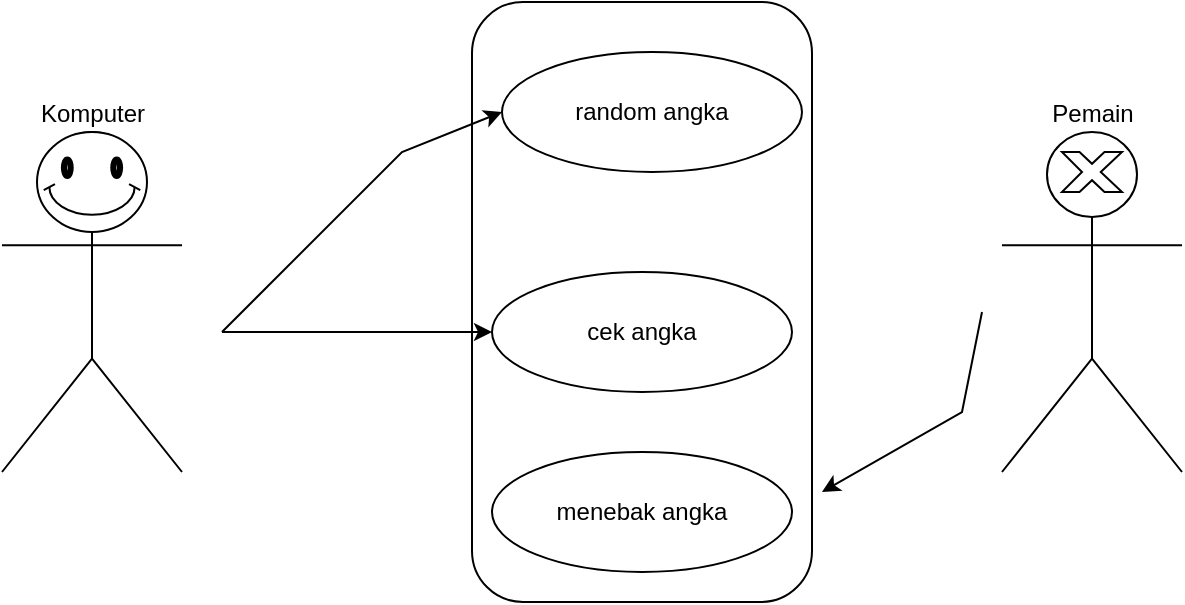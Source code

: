 <mxfile version="21.6.9" type="github">
  <diagram name="Halaman-1" id="Z-mgHJ2GwXwVUau4aLhQ">
    <mxGraphModel dx="954" dy="1779" grid="1" gridSize="10" guides="1" tooltips="1" connect="1" arrows="1" fold="1" page="1" pageScale="1" pageWidth="827" pageHeight="1169" math="0" shadow="0">
      <root>
        <mxCell id="0" />
        <mxCell id="1" parent="0" />
        <mxCell id="cIAWvBb19HQm7ArmtUBd-36" value="" style="rounded=1;whiteSpace=wrap;html=1;rotation=90;verticalAlign=bottom;" parent="1" vertex="1">
          <mxGeometry x="240" y="-360" width="300" height="170" as="geometry" />
        </mxCell>
        <mxCell id="cIAWvBb19HQm7ArmtUBd-16" value="Komputer" style="shape=umlActor;verticalLabelPosition=top;verticalAlign=bottom;html=1;outlineConnect=0;fontStyle=0;textDirection=ltr;labelPosition=center;align=center;fontColor=default;" parent="1" vertex="1">
          <mxGeometry x="70" y="-360" width="90" height="170" as="geometry" />
        </mxCell>
        <mxCell id="cIAWvBb19HQm7ArmtUBd-19" value="" style="endArrow=classic;html=1;rounded=0;entryX=0;entryY=0.5;entryDx=0;entryDy=0;" parent="1" target="cIAWvBb19HQm7ArmtUBd-21" edge="1">
          <mxGeometry width="50" height="50" relative="1" as="geometry">
            <mxPoint x="180" y="-260" as="sourcePoint" />
            <mxPoint x="300" y="-360" as="targetPoint" />
            <Array as="points">
              <mxPoint x="270" y="-350" />
            </Array>
          </mxGeometry>
        </mxCell>
        <mxCell id="cIAWvBb19HQm7ArmtUBd-20" value="" style="endArrow=classic;html=1;rounded=0;entryX=0;entryY=0.5;entryDx=0;entryDy=0;" parent="1" target="cIAWvBb19HQm7ArmtUBd-22" edge="1">
          <mxGeometry width="50" height="50" relative="1" as="geometry">
            <mxPoint x="180" y="-260" as="sourcePoint" />
            <mxPoint x="300" y="-260" as="targetPoint" />
          </mxGeometry>
        </mxCell>
        <mxCell id="cIAWvBb19HQm7ArmtUBd-21" value="random angka" style="ellipse;whiteSpace=wrap;html=1;" parent="1" vertex="1">
          <mxGeometry x="320" y="-400" width="150" height="60" as="geometry" />
        </mxCell>
        <mxCell id="cIAWvBb19HQm7ArmtUBd-22" value="cek angka" style="ellipse;whiteSpace=wrap;html=1;" parent="1" vertex="1">
          <mxGeometry x="315" y="-290" width="150" height="60" as="geometry" />
        </mxCell>
        <mxCell id="cIAWvBb19HQm7ArmtUBd-23" value="menebak angka" style="ellipse;whiteSpace=wrap;html=1;" parent="1" vertex="1">
          <mxGeometry x="315" y="-200" width="150" height="60" as="geometry" />
        </mxCell>
        <mxCell id="cIAWvBb19HQm7ArmtUBd-25" value="Pemain" style="shape=umlActor;verticalLabelPosition=top;verticalAlign=bottom;html=1;outlineConnect=0;labelPosition=center;align=center;" parent="1" vertex="1">
          <mxGeometry x="570" y="-360" width="90" height="170" as="geometry" />
        </mxCell>
        <mxCell id="cIAWvBb19HQm7ArmtUBd-30" value="" style="endArrow=classic;html=1;rounded=0;" parent="1" edge="1">
          <mxGeometry width="50" height="50" relative="1" as="geometry">
            <mxPoint x="560" y="-270" as="sourcePoint" />
            <mxPoint x="480" y="-180" as="targetPoint" />
            <Array as="points">
              <mxPoint x="550" y="-220" />
            </Array>
          </mxGeometry>
        </mxCell>
        <mxCell id="cIAWvBb19HQm7ArmtUBd-38" value="" style="verticalLabelPosition=bottom;verticalAlign=top;html=1;shape=mxgraph.basic.smiley" parent="1" vertex="1">
          <mxGeometry x="87.5" y="-360" width="55" height="50" as="geometry" />
        </mxCell>
        <mxCell id="cIAWvBb19HQm7ArmtUBd-39" value="" style="verticalLabelPosition=bottom;verticalAlign=top;html=1;shape=mxgraph.basic.x" parent="1" vertex="1">
          <mxGeometry x="600" y="-350" width="30" height="20" as="geometry" />
        </mxCell>
      </root>
    </mxGraphModel>
  </diagram>
</mxfile>
